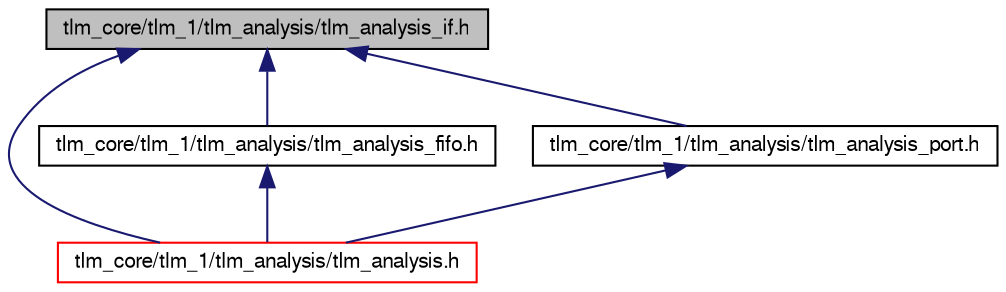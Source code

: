 digraph G
{
  edge [fontname="FreeSans",fontsize="10",labelfontname="FreeSans",labelfontsize="10"];
  node [fontname="FreeSans",fontsize="10",shape=record];
  Node1 [label="tlm_core/tlm_1/tlm_analysis/tlm_analysis_if.h",height=0.2,width=0.4,color="black", fillcolor="grey75", style="filled" fontcolor="black"];
  Node1 -> Node2 [dir=back,color="midnightblue",fontsize="10",style="solid",fontname="FreeSans"];
  Node2 [label="tlm_core/tlm_1/tlm_analysis/tlm_analysis.h",height=0.2,width=0.4,color="red", fillcolor="white", style="filled",URL="$a00123.html"];
  Node1 -> Node3 [dir=back,color="midnightblue",fontsize="10",style="solid",fontname="FreeSans"];
  Node3 [label="tlm_core/tlm_1/tlm_analysis/tlm_analysis_fifo.h",height=0.2,width=0.4,color="black", fillcolor="white", style="filled",URL="$a00124.html"];
  Node3 -> Node2 [dir=back,color="midnightblue",fontsize="10",style="solid",fontname="FreeSans"];
  Node1 -> Node4 [dir=back,color="midnightblue",fontsize="10",style="solid",fontname="FreeSans"];
  Node4 [label="tlm_core/tlm_1/tlm_analysis/tlm_analysis_port.h",height=0.2,width=0.4,color="black", fillcolor="white", style="filled",URL="$a00126.html"];
  Node4 -> Node2 [dir=back,color="midnightblue",fontsize="10",style="solid",fontname="FreeSans"];
}
